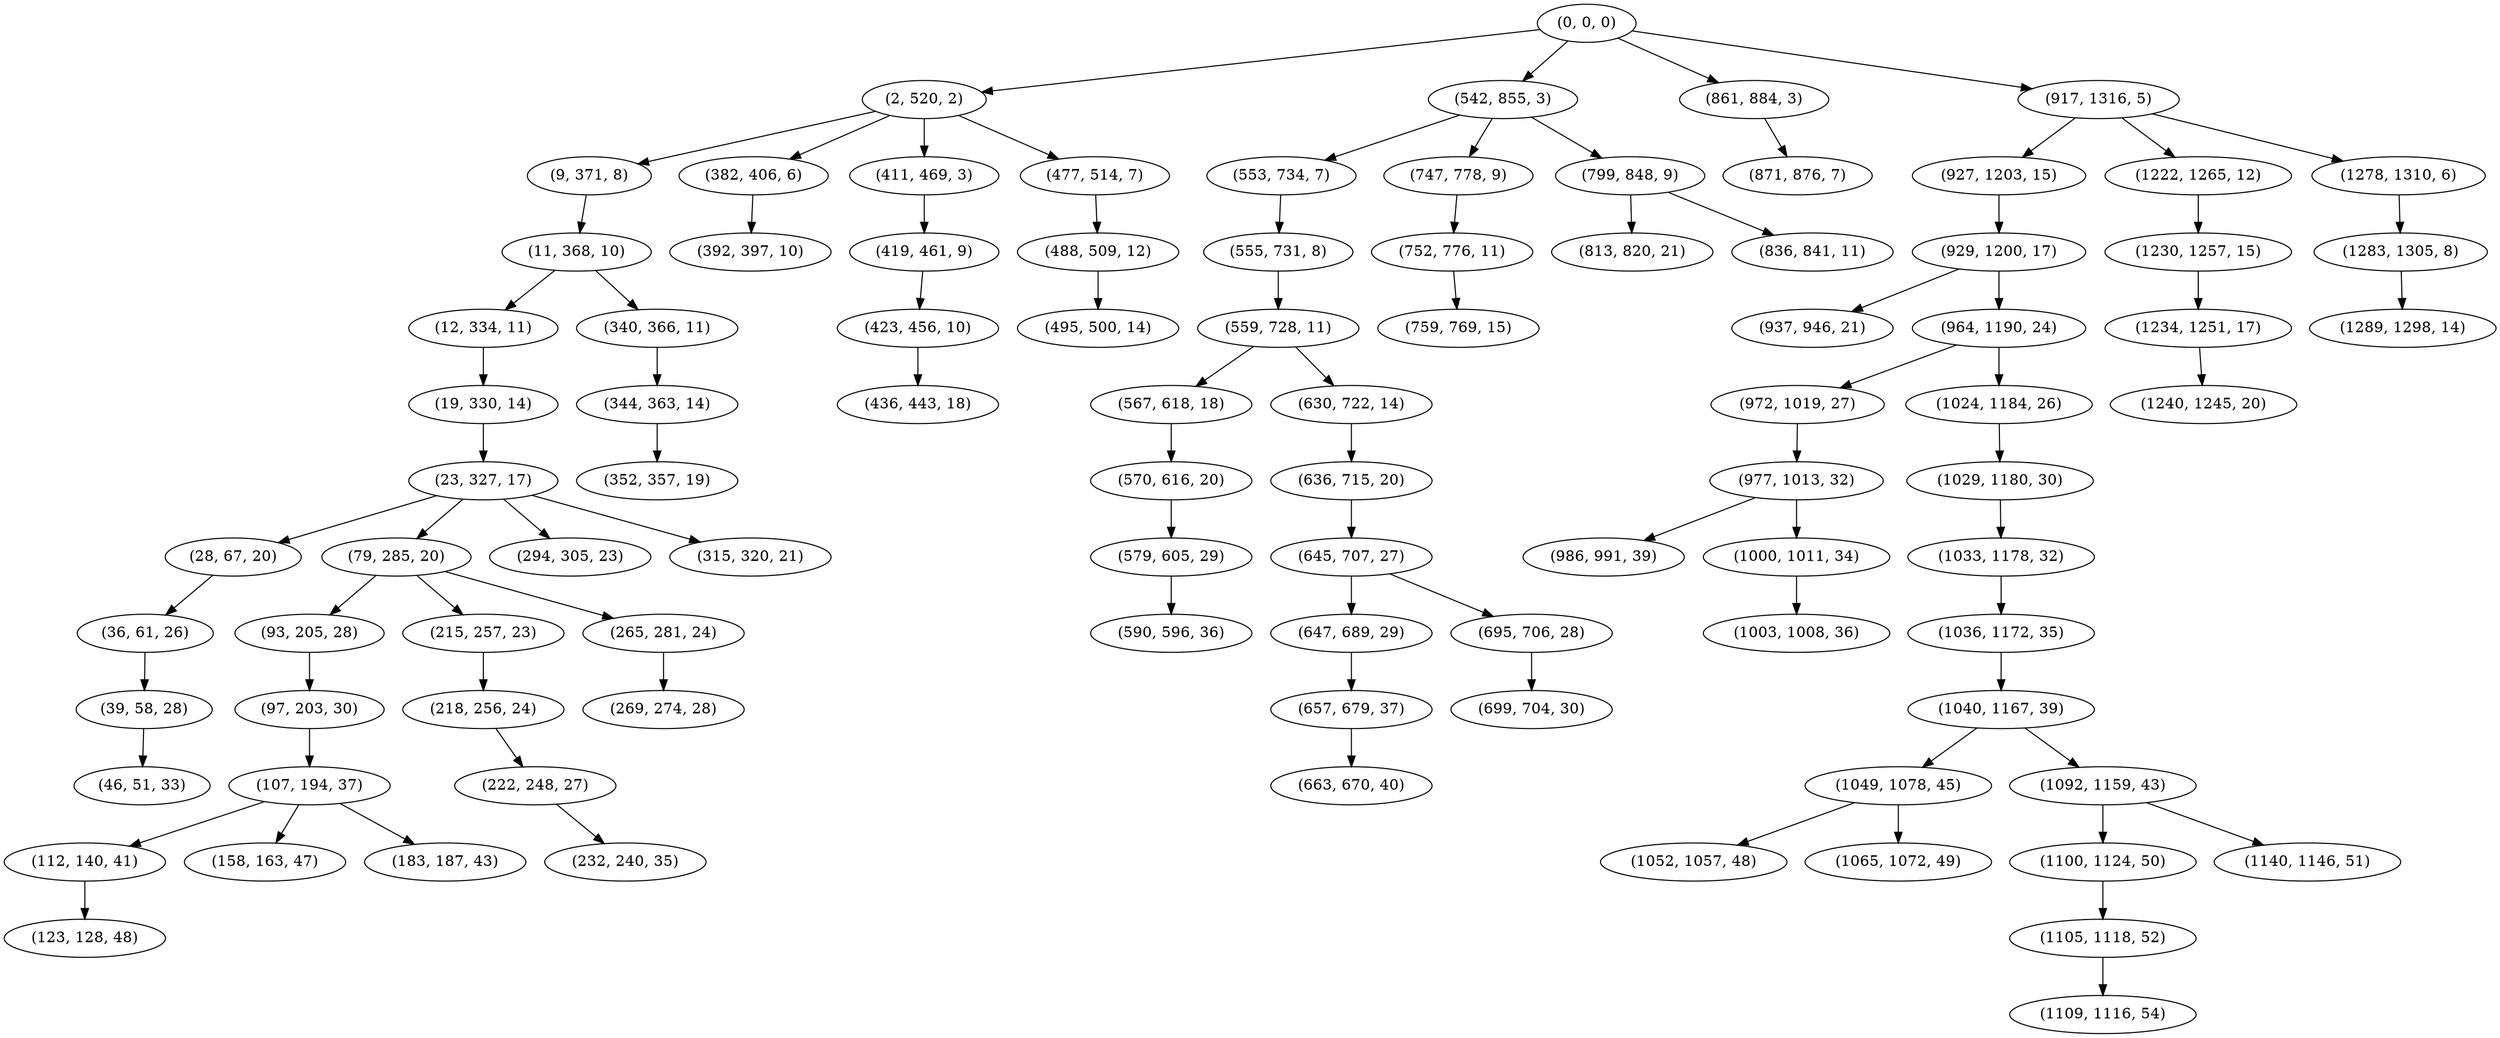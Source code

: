 digraph tree {
    "(0, 0, 0)";
    "(2, 520, 2)";
    "(9, 371, 8)";
    "(11, 368, 10)";
    "(12, 334, 11)";
    "(19, 330, 14)";
    "(23, 327, 17)";
    "(28, 67, 20)";
    "(36, 61, 26)";
    "(39, 58, 28)";
    "(46, 51, 33)";
    "(79, 285, 20)";
    "(93, 205, 28)";
    "(97, 203, 30)";
    "(107, 194, 37)";
    "(112, 140, 41)";
    "(123, 128, 48)";
    "(158, 163, 47)";
    "(183, 187, 43)";
    "(215, 257, 23)";
    "(218, 256, 24)";
    "(222, 248, 27)";
    "(232, 240, 35)";
    "(265, 281, 24)";
    "(269, 274, 28)";
    "(294, 305, 23)";
    "(315, 320, 21)";
    "(340, 366, 11)";
    "(344, 363, 14)";
    "(352, 357, 19)";
    "(382, 406, 6)";
    "(392, 397, 10)";
    "(411, 469, 3)";
    "(419, 461, 9)";
    "(423, 456, 10)";
    "(436, 443, 18)";
    "(477, 514, 7)";
    "(488, 509, 12)";
    "(495, 500, 14)";
    "(542, 855, 3)";
    "(553, 734, 7)";
    "(555, 731, 8)";
    "(559, 728, 11)";
    "(567, 618, 18)";
    "(570, 616, 20)";
    "(579, 605, 29)";
    "(590, 596, 36)";
    "(630, 722, 14)";
    "(636, 715, 20)";
    "(645, 707, 27)";
    "(647, 689, 29)";
    "(657, 679, 37)";
    "(663, 670, 40)";
    "(695, 706, 28)";
    "(699, 704, 30)";
    "(747, 778, 9)";
    "(752, 776, 11)";
    "(759, 769, 15)";
    "(799, 848, 9)";
    "(813, 820, 21)";
    "(836, 841, 11)";
    "(861, 884, 3)";
    "(871, 876, 7)";
    "(917, 1316, 5)";
    "(927, 1203, 15)";
    "(929, 1200, 17)";
    "(937, 946, 21)";
    "(964, 1190, 24)";
    "(972, 1019, 27)";
    "(977, 1013, 32)";
    "(986, 991, 39)";
    "(1000, 1011, 34)";
    "(1003, 1008, 36)";
    "(1024, 1184, 26)";
    "(1029, 1180, 30)";
    "(1033, 1178, 32)";
    "(1036, 1172, 35)";
    "(1040, 1167, 39)";
    "(1049, 1078, 45)";
    "(1052, 1057, 48)";
    "(1065, 1072, 49)";
    "(1092, 1159, 43)";
    "(1100, 1124, 50)";
    "(1105, 1118, 52)";
    "(1109, 1116, 54)";
    "(1140, 1146, 51)";
    "(1222, 1265, 12)";
    "(1230, 1257, 15)";
    "(1234, 1251, 17)";
    "(1240, 1245, 20)";
    "(1278, 1310, 6)";
    "(1283, 1305, 8)";
    "(1289, 1298, 14)";
    "(0, 0, 0)" -> "(2, 520, 2)";
    "(0, 0, 0)" -> "(542, 855, 3)";
    "(0, 0, 0)" -> "(861, 884, 3)";
    "(0, 0, 0)" -> "(917, 1316, 5)";
    "(2, 520, 2)" -> "(9, 371, 8)";
    "(2, 520, 2)" -> "(382, 406, 6)";
    "(2, 520, 2)" -> "(411, 469, 3)";
    "(2, 520, 2)" -> "(477, 514, 7)";
    "(9, 371, 8)" -> "(11, 368, 10)";
    "(11, 368, 10)" -> "(12, 334, 11)";
    "(11, 368, 10)" -> "(340, 366, 11)";
    "(12, 334, 11)" -> "(19, 330, 14)";
    "(19, 330, 14)" -> "(23, 327, 17)";
    "(23, 327, 17)" -> "(28, 67, 20)";
    "(23, 327, 17)" -> "(79, 285, 20)";
    "(23, 327, 17)" -> "(294, 305, 23)";
    "(23, 327, 17)" -> "(315, 320, 21)";
    "(28, 67, 20)" -> "(36, 61, 26)";
    "(36, 61, 26)" -> "(39, 58, 28)";
    "(39, 58, 28)" -> "(46, 51, 33)";
    "(79, 285, 20)" -> "(93, 205, 28)";
    "(79, 285, 20)" -> "(215, 257, 23)";
    "(79, 285, 20)" -> "(265, 281, 24)";
    "(93, 205, 28)" -> "(97, 203, 30)";
    "(97, 203, 30)" -> "(107, 194, 37)";
    "(107, 194, 37)" -> "(112, 140, 41)";
    "(107, 194, 37)" -> "(158, 163, 47)";
    "(107, 194, 37)" -> "(183, 187, 43)";
    "(112, 140, 41)" -> "(123, 128, 48)";
    "(215, 257, 23)" -> "(218, 256, 24)";
    "(218, 256, 24)" -> "(222, 248, 27)";
    "(222, 248, 27)" -> "(232, 240, 35)";
    "(265, 281, 24)" -> "(269, 274, 28)";
    "(340, 366, 11)" -> "(344, 363, 14)";
    "(344, 363, 14)" -> "(352, 357, 19)";
    "(382, 406, 6)" -> "(392, 397, 10)";
    "(411, 469, 3)" -> "(419, 461, 9)";
    "(419, 461, 9)" -> "(423, 456, 10)";
    "(423, 456, 10)" -> "(436, 443, 18)";
    "(477, 514, 7)" -> "(488, 509, 12)";
    "(488, 509, 12)" -> "(495, 500, 14)";
    "(542, 855, 3)" -> "(553, 734, 7)";
    "(542, 855, 3)" -> "(747, 778, 9)";
    "(542, 855, 3)" -> "(799, 848, 9)";
    "(553, 734, 7)" -> "(555, 731, 8)";
    "(555, 731, 8)" -> "(559, 728, 11)";
    "(559, 728, 11)" -> "(567, 618, 18)";
    "(559, 728, 11)" -> "(630, 722, 14)";
    "(567, 618, 18)" -> "(570, 616, 20)";
    "(570, 616, 20)" -> "(579, 605, 29)";
    "(579, 605, 29)" -> "(590, 596, 36)";
    "(630, 722, 14)" -> "(636, 715, 20)";
    "(636, 715, 20)" -> "(645, 707, 27)";
    "(645, 707, 27)" -> "(647, 689, 29)";
    "(645, 707, 27)" -> "(695, 706, 28)";
    "(647, 689, 29)" -> "(657, 679, 37)";
    "(657, 679, 37)" -> "(663, 670, 40)";
    "(695, 706, 28)" -> "(699, 704, 30)";
    "(747, 778, 9)" -> "(752, 776, 11)";
    "(752, 776, 11)" -> "(759, 769, 15)";
    "(799, 848, 9)" -> "(813, 820, 21)";
    "(799, 848, 9)" -> "(836, 841, 11)";
    "(861, 884, 3)" -> "(871, 876, 7)";
    "(917, 1316, 5)" -> "(927, 1203, 15)";
    "(917, 1316, 5)" -> "(1222, 1265, 12)";
    "(917, 1316, 5)" -> "(1278, 1310, 6)";
    "(927, 1203, 15)" -> "(929, 1200, 17)";
    "(929, 1200, 17)" -> "(937, 946, 21)";
    "(929, 1200, 17)" -> "(964, 1190, 24)";
    "(964, 1190, 24)" -> "(972, 1019, 27)";
    "(964, 1190, 24)" -> "(1024, 1184, 26)";
    "(972, 1019, 27)" -> "(977, 1013, 32)";
    "(977, 1013, 32)" -> "(986, 991, 39)";
    "(977, 1013, 32)" -> "(1000, 1011, 34)";
    "(1000, 1011, 34)" -> "(1003, 1008, 36)";
    "(1024, 1184, 26)" -> "(1029, 1180, 30)";
    "(1029, 1180, 30)" -> "(1033, 1178, 32)";
    "(1033, 1178, 32)" -> "(1036, 1172, 35)";
    "(1036, 1172, 35)" -> "(1040, 1167, 39)";
    "(1040, 1167, 39)" -> "(1049, 1078, 45)";
    "(1040, 1167, 39)" -> "(1092, 1159, 43)";
    "(1049, 1078, 45)" -> "(1052, 1057, 48)";
    "(1049, 1078, 45)" -> "(1065, 1072, 49)";
    "(1092, 1159, 43)" -> "(1100, 1124, 50)";
    "(1092, 1159, 43)" -> "(1140, 1146, 51)";
    "(1100, 1124, 50)" -> "(1105, 1118, 52)";
    "(1105, 1118, 52)" -> "(1109, 1116, 54)";
    "(1222, 1265, 12)" -> "(1230, 1257, 15)";
    "(1230, 1257, 15)" -> "(1234, 1251, 17)";
    "(1234, 1251, 17)" -> "(1240, 1245, 20)";
    "(1278, 1310, 6)" -> "(1283, 1305, 8)";
    "(1283, 1305, 8)" -> "(1289, 1298, 14)";
}
